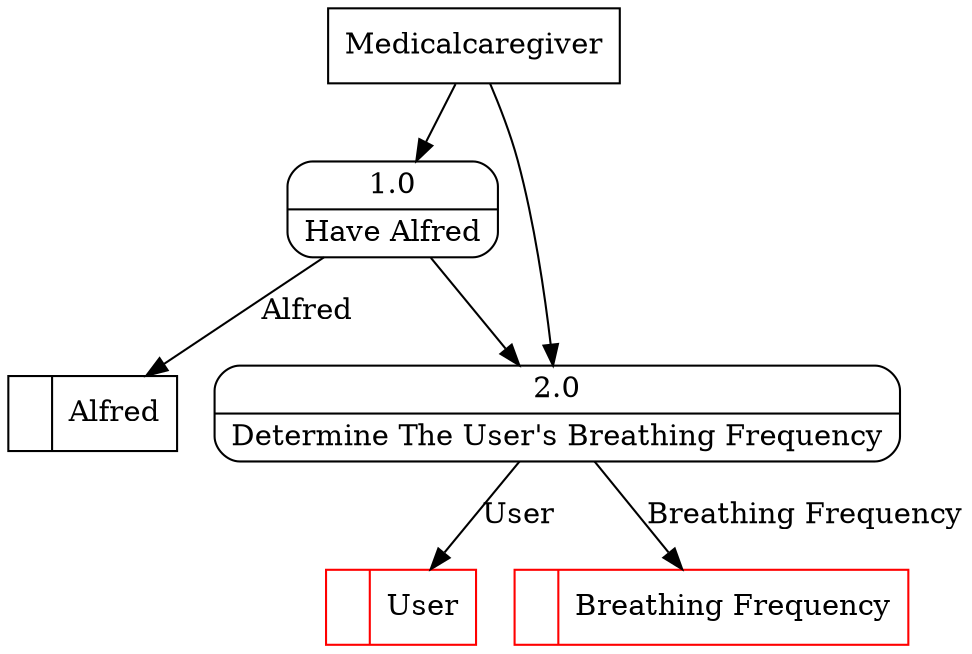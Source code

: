 digraph dfd2{ 
node[shape=record]
200 [label="<f0>  |<f1> User " color=red];
201 [label="<f0>  |<f1> Alfred " ];
202 [label="<f0>  |<f1> Breathing Frequency " color=red];
203 [label="Medicalcaregiver" shape=box];
204 [label="{<f0> 1.0|<f1> Have Alfred }" shape=Mrecord];
205 [label="{<f0> 2.0|<f1> Determine The User's Breathing Frequency }" shape=Mrecord];
203 -> 204
203 -> 205
204 -> 205
204 -> 201 [label="Alfred"]
205 -> 202 [label="Breathing Frequency"]
205 -> 200 [label="User"]
}